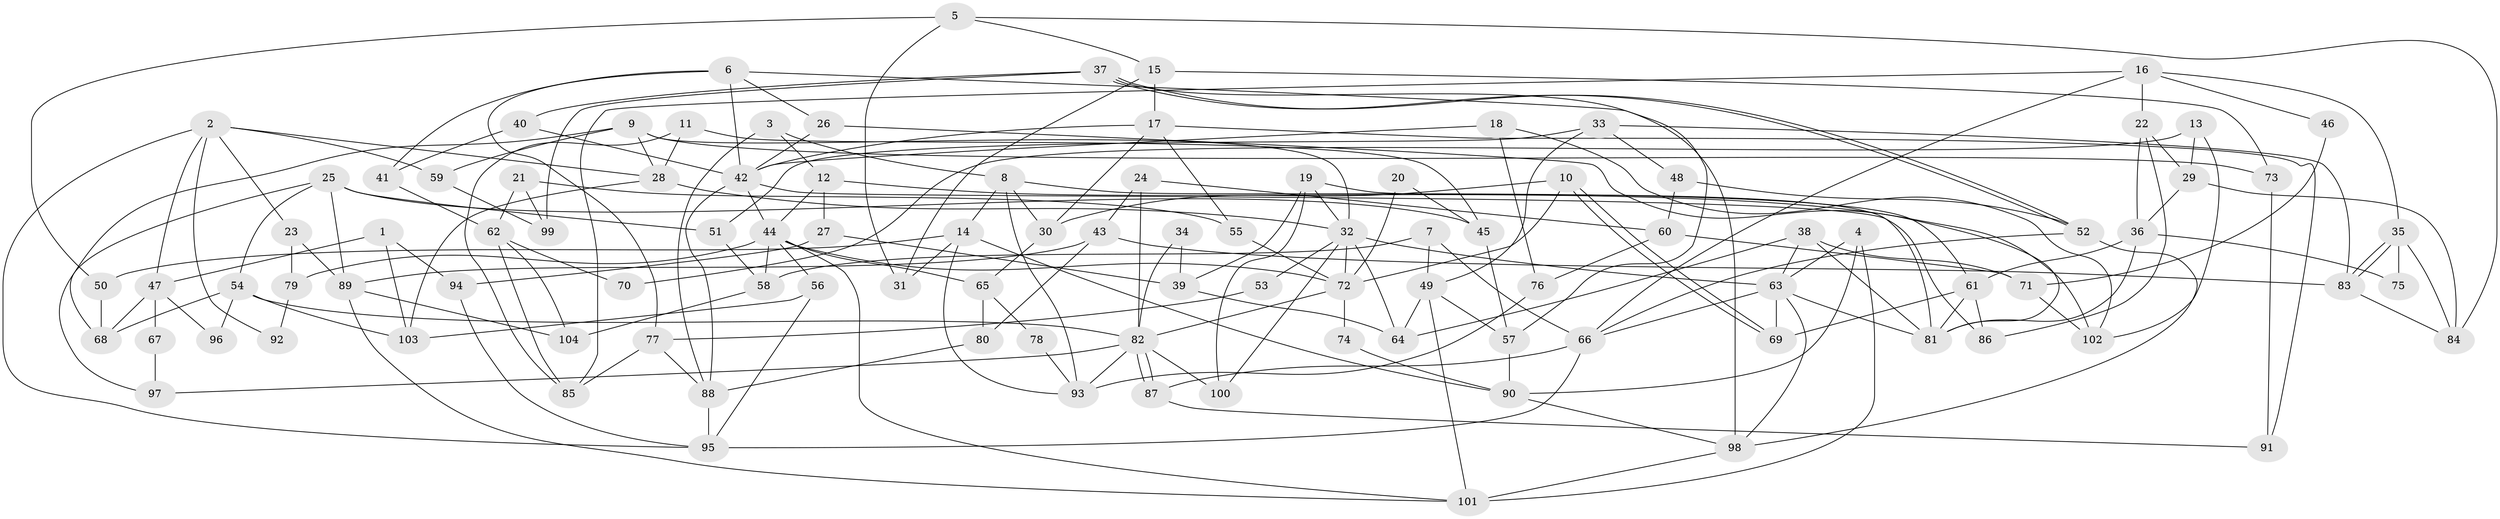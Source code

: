 // Generated by graph-tools (version 1.1) at 2025/36/03/09/25 02:36:22]
// undirected, 104 vertices, 208 edges
graph export_dot {
graph [start="1"]
  node [color=gray90,style=filled];
  1;
  2;
  3;
  4;
  5;
  6;
  7;
  8;
  9;
  10;
  11;
  12;
  13;
  14;
  15;
  16;
  17;
  18;
  19;
  20;
  21;
  22;
  23;
  24;
  25;
  26;
  27;
  28;
  29;
  30;
  31;
  32;
  33;
  34;
  35;
  36;
  37;
  38;
  39;
  40;
  41;
  42;
  43;
  44;
  45;
  46;
  47;
  48;
  49;
  50;
  51;
  52;
  53;
  54;
  55;
  56;
  57;
  58;
  59;
  60;
  61;
  62;
  63;
  64;
  65;
  66;
  67;
  68;
  69;
  70;
  71;
  72;
  73;
  74;
  75;
  76;
  77;
  78;
  79;
  80;
  81;
  82;
  83;
  84;
  85;
  86;
  87;
  88;
  89;
  90;
  91;
  92;
  93;
  94;
  95;
  96;
  97;
  98;
  99;
  100;
  101;
  102;
  103;
  104;
  1 -- 47;
  1 -- 103;
  1 -- 94;
  2 -- 59;
  2 -- 95;
  2 -- 23;
  2 -- 28;
  2 -- 47;
  2 -- 92;
  3 -- 8;
  3 -- 88;
  3 -- 12;
  4 -- 101;
  4 -- 63;
  4 -- 90;
  5 -- 50;
  5 -- 15;
  5 -- 31;
  5 -- 84;
  6 -- 26;
  6 -- 98;
  6 -- 41;
  6 -- 42;
  6 -- 77;
  7 -- 66;
  7 -- 49;
  7 -- 58;
  8 -- 93;
  8 -- 61;
  8 -- 14;
  8 -- 30;
  9 -- 73;
  9 -- 32;
  9 -- 28;
  9 -- 59;
  9 -- 68;
  10 -- 69;
  10 -- 69;
  10 -- 30;
  10 -- 72;
  11 -- 45;
  11 -- 28;
  11 -- 85;
  12 -- 44;
  12 -- 27;
  12 -- 102;
  13 -- 102;
  13 -- 29;
  13 -- 70;
  14 -- 90;
  14 -- 31;
  14 -- 50;
  14 -- 93;
  15 -- 31;
  15 -- 17;
  15 -- 73;
  16 -- 66;
  16 -- 85;
  16 -- 22;
  16 -- 35;
  16 -- 46;
  17 -- 30;
  17 -- 42;
  17 -- 55;
  17 -- 91;
  18 -- 102;
  18 -- 42;
  18 -- 76;
  19 -- 32;
  19 -- 81;
  19 -- 39;
  19 -- 100;
  20 -- 72;
  20 -- 45;
  21 -- 55;
  21 -- 62;
  21 -- 99;
  22 -- 86;
  22 -- 29;
  22 -- 36;
  23 -- 89;
  23 -- 79;
  24 -- 43;
  24 -- 82;
  24 -- 60;
  25 -- 54;
  25 -- 51;
  25 -- 45;
  25 -- 89;
  25 -- 97;
  26 -- 81;
  26 -- 42;
  27 -- 39;
  27 -- 94;
  28 -- 32;
  28 -- 103;
  29 -- 84;
  29 -- 36;
  30 -- 65;
  32 -- 100;
  32 -- 53;
  32 -- 63;
  32 -- 64;
  32 -- 72;
  33 -- 83;
  33 -- 48;
  33 -- 49;
  33 -- 51;
  34 -- 82;
  34 -- 39;
  35 -- 83;
  35 -- 83;
  35 -- 75;
  35 -- 84;
  36 -- 61;
  36 -- 75;
  36 -- 81;
  37 -- 52;
  37 -- 52;
  37 -- 57;
  37 -- 40;
  37 -- 99;
  38 -- 63;
  38 -- 81;
  38 -- 64;
  38 -- 71;
  39 -- 64;
  40 -- 41;
  40 -- 42;
  41 -- 62;
  42 -- 44;
  42 -- 86;
  42 -- 88;
  43 -- 89;
  43 -- 83;
  43 -- 80;
  44 -- 72;
  44 -- 56;
  44 -- 58;
  44 -- 65;
  44 -- 79;
  44 -- 101;
  45 -- 57;
  46 -- 71;
  47 -- 68;
  47 -- 67;
  47 -- 96;
  48 -- 60;
  48 -- 52;
  49 -- 64;
  49 -- 57;
  49 -- 101;
  50 -- 68;
  51 -- 58;
  52 -- 98;
  52 -- 66;
  53 -- 77;
  54 -- 103;
  54 -- 82;
  54 -- 68;
  54 -- 96;
  55 -- 72;
  56 -- 95;
  56 -- 103;
  57 -- 90;
  58 -- 104;
  59 -- 99;
  60 -- 76;
  60 -- 71;
  61 -- 69;
  61 -- 81;
  61 -- 86;
  62 -- 85;
  62 -- 104;
  62 -- 70;
  63 -- 81;
  63 -- 66;
  63 -- 69;
  63 -- 98;
  65 -- 80;
  65 -- 78;
  66 -- 87;
  66 -- 95;
  67 -- 97;
  71 -- 102;
  72 -- 74;
  72 -- 82;
  73 -- 91;
  74 -- 90;
  76 -- 93;
  77 -- 88;
  77 -- 85;
  78 -- 93;
  79 -- 92;
  80 -- 88;
  82 -- 87;
  82 -- 87;
  82 -- 93;
  82 -- 97;
  82 -- 100;
  83 -- 84;
  87 -- 91;
  88 -- 95;
  89 -- 101;
  89 -- 104;
  90 -- 98;
  94 -- 95;
  98 -- 101;
}
